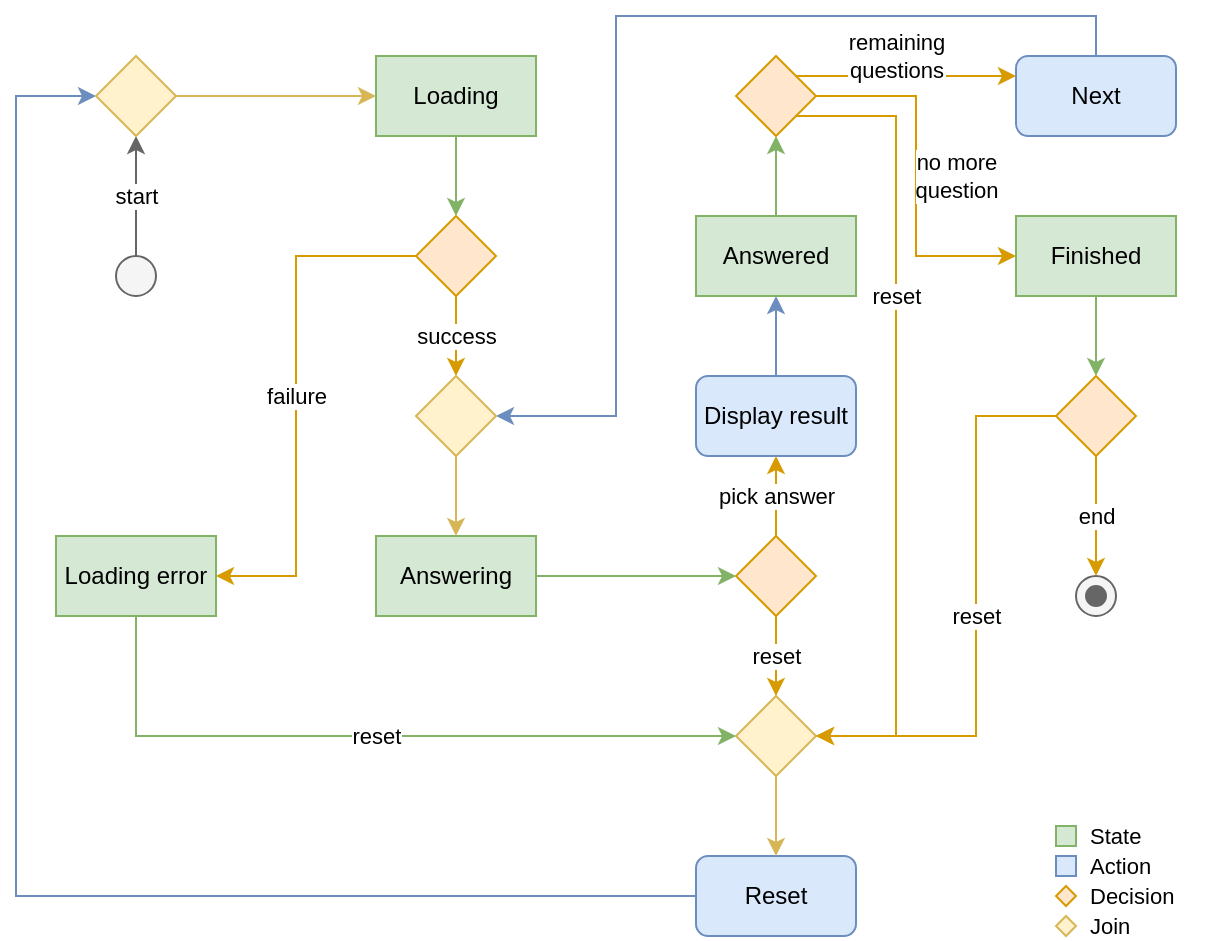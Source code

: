<mxfile version="24.7.17">
  <diagram name="Page-1" id="n4YTPFiaNwmfkghKdESe">
    <mxGraphModel dx="830" dy="451" grid="1" gridSize="10" guides="1" tooltips="1" connect="1" arrows="1" fold="1" page="1" pageScale="1" pageWidth="660" pageHeight="540" math="0" shadow="0">
      <root>
        <mxCell id="0" />
        <mxCell id="1" parent="0" />
        <mxCell id="MU9g39NuWjS2vlEsyIcT-4" value="failure" style="edgeStyle=orthogonalEdgeStyle;rounded=0;orthogonalLoop=1;jettySize=auto;html=1;exitX=0;exitY=0.5;exitDx=0;exitDy=0;entryX=1;entryY=0.5;entryDx=0;entryDy=0;fillColor=#ffe6cc;strokeColor=#d79b00;" parent="1" source="MU9g39NuWjS2vlEsyIcT-5" target="MU9g39NuWjS2vlEsyIcT-29" edge="1">
          <mxGeometry relative="1" as="geometry">
            <mxPoint x="160" y="160" as="targetPoint" />
            <Array as="points">
              <mxPoint x="180" y="160" />
              <mxPoint x="180" y="320" />
            </Array>
          </mxGeometry>
        </mxCell>
        <mxCell id="a6qZtDnJQUEK2zzC5GPS-43" value="success" style="edgeStyle=orthogonalEdgeStyle;rounded=0;orthogonalLoop=1;jettySize=auto;html=1;exitX=0.5;exitY=1;exitDx=0;exitDy=0;entryX=0.5;entryY=0;entryDx=0;entryDy=0;fillColor=#ffe6cc;strokeColor=#d79b00;" parent="1" source="MU9g39NuWjS2vlEsyIcT-5" target="a6qZtDnJQUEK2zzC5GPS-32" edge="1">
          <mxGeometry relative="1" as="geometry" />
        </mxCell>
        <mxCell id="MU9g39NuWjS2vlEsyIcT-5" value="" style="rhombus;whiteSpace=wrap;html=1;shadow=0;fontFamily=Helvetica;fontSize=12;align=center;strokeWidth=1;spacing=6;spacingTop=-4;fillColor=#ffe6cc;strokeColor=#d79b00;" parent="1" vertex="1">
          <mxGeometry x="240" y="140" width="40" height="40" as="geometry" />
        </mxCell>
        <mxCell id="a6qZtDnJQUEK2zzC5GPS-67" style="edgeStyle=orthogonalEdgeStyle;rounded=0;orthogonalLoop=1;jettySize=auto;html=1;exitX=1;exitY=0.5;exitDx=0;exitDy=0;entryX=0;entryY=0.5;entryDx=0;entryDy=0;fillColor=#d5e8d4;strokeColor=#82b366;" parent="1" source="MU9g39NuWjS2vlEsyIcT-7" target="a6qZtDnJQUEK2zzC5GPS-7" edge="1">
          <mxGeometry relative="1" as="geometry" />
        </mxCell>
        <mxCell id="MU9g39NuWjS2vlEsyIcT-7" value="Answering" style="rounded=0;whiteSpace=wrap;html=1;fillColor=#d5e8d4;strokeColor=#82b366;" parent="1" vertex="1">
          <mxGeometry x="220" y="300" width="80" height="40" as="geometry" />
        </mxCell>
        <mxCell id="a6qZtDnJQUEK2zzC5GPS-95" style="edgeStyle=orthogonalEdgeStyle;rounded=0;orthogonalLoop=1;jettySize=auto;html=1;exitX=0;exitY=0.5;exitDx=0;exitDy=0;entryX=0;entryY=0.5;entryDx=0;entryDy=0;fillColor=#dae8fc;strokeColor=#6c8ebf;" parent="1" source="MU9g39NuWjS2vlEsyIcT-12" target="a6qZtDnJQUEK2zzC5GPS-88" edge="1">
          <mxGeometry relative="1" as="geometry">
            <Array as="points">
              <mxPoint x="40" y="480" />
              <mxPoint x="40" y="80" />
            </Array>
          </mxGeometry>
        </mxCell>
        <mxCell id="MU9g39NuWjS2vlEsyIcT-12" value="Reset" style="rounded=1;whiteSpace=wrap;html=1;fontSize=12;glass=0;strokeWidth=1;shadow=0;fillColor=#dae8fc;strokeColor=#6c8ebf;" parent="1" vertex="1">
          <mxGeometry x="380" y="460" width="80" height="40" as="geometry" />
        </mxCell>
        <mxCell id="a6qZtDnJQUEK2zzC5GPS-47" style="edgeStyle=orthogonalEdgeStyle;rounded=0;orthogonalLoop=1;jettySize=auto;html=1;exitX=0.5;exitY=0;exitDx=0;exitDy=0;entryX=0.5;entryY=1;entryDx=0;entryDy=0;fillColor=#dae8fc;strokeColor=#6c8ebf;" parent="1" source="MU9g39NuWjS2vlEsyIcT-14" target="MU9g39NuWjS2vlEsyIcT-19" edge="1">
          <mxGeometry relative="1" as="geometry" />
        </mxCell>
        <mxCell id="MU9g39NuWjS2vlEsyIcT-14" value="Display result" style="rounded=1;whiteSpace=wrap;html=1;fontSize=12;glass=0;strokeWidth=1;shadow=0;fillColor=#dae8fc;strokeColor=#6c8ebf;" parent="1" vertex="1">
          <mxGeometry x="380" y="220" width="80" height="40" as="geometry" />
        </mxCell>
        <mxCell id="a6qZtDnJQUEK2zzC5GPS-48" style="edgeStyle=orthogonalEdgeStyle;rounded=0;orthogonalLoop=1;jettySize=auto;html=1;exitX=0.5;exitY=0;exitDx=0;exitDy=0;entryX=0.5;entryY=1;entryDx=0;entryDy=0;fillColor=#d5e8d4;strokeColor=#82b366;" parent="1" source="MU9g39NuWjS2vlEsyIcT-19" target="a6qZtDnJQUEK2zzC5GPS-22" edge="1">
          <mxGeometry relative="1" as="geometry" />
        </mxCell>
        <mxCell id="MU9g39NuWjS2vlEsyIcT-19" value="Answered" style="rounded=0;whiteSpace=wrap;html=1;fillColor=#d5e8d4;strokeColor=#82b366;" parent="1" vertex="1">
          <mxGeometry x="380" y="140" width="80" height="40" as="geometry" />
        </mxCell>
        <mxCell id="MU9g39NuWjS2vlEsyIcT-27" style="edgeStyle=orthogonalEdgeStyle;rounded=0;orthogonalLoop=1;jettySize=auto;html=1;exitX=0.5;exitY=1;exitDx=0;exitDy=0;entryX=0.5;entryY=0;entryDx=0;entryDy=0;fillColor=#fff2cc;strokeColor=#d6b656;" parent="1" source="MU9g39NuWjS2vlEsyIcT-28" target="MU9g39NuWjS2vlEsyIcT-12" edge="1">
          <mxGeometry relative="1" as="geometry" />
        </mxCell>
        <mxCell id="MU9g39NuWjS2vlEsyIcT-28" value="" style="rhombus;whiteSpace=wrap;html=1;shadow=0;fontFamily=Helvetica;fontSize=12;align=center;strokeWidth=1;spacing=6;spacingTop=-4;fillColor=#fff2cc;strokeColor=#d6b656;" parent="1" vertex="1">
          <mxGeometry x="400" y="380" width="40" height="40" as="geometry" />
        </mxCell>
        <mxCell id="a6qZtDnJQUEK2zzC5GPS-79" value="reset" style="edgeStyle=orthogonalEdgeStyle;rounded=0;orthogonalLoop=1;jettySize=auto;html=1;exitX=0.5;exitY=1;exitDx=0;exitDy=0;entryX=0;entryY=0.5;entryDx=0;entryDy=0;fillColor=#d5e8d4;strokeColor=#82b366;" parent="1" source="MU9g39NuWjS2vlEsyIcT-29" target="MU9g39NuWjS2vlEsyIcT-28" edge="1">
          <mxGeometry relative="1" as="geometry" />
        </mxCell>
        <mxCell id="MU9g39NuWjS2vlEsyIcT-29" value="Loading error" style="rounded=0;whiteSpace=wrap;html=1;fillColor=#d5e8d4;strokeColor=#82b366;" parent="1" vertex="1">
          <mxGeometry x="60" y="300" width="80" height="40" as="geometry" />
        </mxCell>
        <mxCell id="a6qZtDnJQUEK2zzC5GPS-94" value="start" style="edgeStyle=orthogonalEdgeStyle;rounded=0;orthogonalLoop=1;jettySize=auto;html=1;exitX=0.5;exitY=0;exitDx=0;exitDy=0;entryX=0.5;entryY=1;entryDx=0;entryDy=0;fillColor=#f5f5f5;strokeColor=#666666;" parent="1" source="MU9g39NuWjS2vlEsyIcT-31" target="a6qZtDnJQUEK2zzC5GPS-88" edge="1">
          <mxGeometry relative="1" as="geometry" />
        </mxCell>
        <mxCell id="MU9g39NuWjS2vlEsyIcT-31" value="" style="ellipse;fillColor=#f5f5f5;html=1;fontColor=#333333;strokeColor=#666666;" parent="1" vertex="1">
          <mxGeometry x="90" y="160" width="20" height="20" as="geometry" />
        </mxCell>
        <mxCell id="MU9g39NuWjS2vlEsyIcT-34" value="" style="shape=mxgraph.sysml.actFinal;html=1;verticalLabelPosition=bottom;labelBackgroundColor=#ffffff;verticalAlign=top;fillColor=#f5f5f5;fontColor=#333333;strokeColor=#666666;" parent="1" vertex="1">
          <mxGeometry x="570" y="320" width="20" height="20" as="geometry" />
        </mxCell>
        <mxCell id="a6qZtDnJQUEK2zzC5GPS-76" style="edgeStyle=orthogonalEdgeStyle;rounded=0;orthogonalLoop=1;jettySize=auto;html=1;exitX=0.5;exitY=0;exitDx=0;exitDy=0;entryX=1;entryY=0.5;entryDx=0;entryDy=0;fillColor=#dae8fc;strokeColor=#6c8ebf;" parent="1" source="a6qZtDnJQUEK2zzC5GPS-1" target="a6qZtDnJQUEK2zzC5GPS-32" edge="1">
          <mxGeometry relative="1" as="geometry">
            <Array as="points">
              <mxPoint x="580" y="40" />
              <mxPoint x="340" y="40" />
              <mxPoint x="340" y="240" />
            </Array>
          </mxGeometry>
        </mxCell>
        <mxCell id="a6qZtDnJQUEK2zzC5GPS-1" value="Next" style="rounded=1;whiteSpace=wrap;html=1;fontSize=12;glass=0;strokeWidth=1;shadow=0;fillColor=#dae8fc;strokeColor=#6c8ebf;" parent="1" vertex="1">
          <mxGeometry x="540" y="60" width="80" height="40" as="geometry" />
        </mxCell>
        <mxCell id="a6qZtDnJQUEK2zzC5GPS-68" value="pick answer" style="edgeStyle=orthogonalEdgeStyle;rounded=0;orthogonalLoop=1;jettySize=auto;html=1;exitX=0.5;exitY=0;exitDx=0;exitDy=0;entryX=0.5;entryY=1;entryDx=0;entryDy=0;fillColor=#ffe6cc;strokeColor=#d79b00;" parent="1" source="a6qZtDnJQUEK2zzC5GPS-7" target="MU9g39NuWjS2vlEsyIcT-14" edge="1">
          <mxGeometry relative="1" as="geometry" />
        </mxCell>
        <mxCell id="a6qZtDnJQUEK2zzC5GPS-81" value="reset" style="edgeStyle=orthogonalEdgeStyle;rounded=0;orthogonalLoop=1;jettySize=auto;html=1;exitX=0.5;exitY=1;exitDx=0;exitDy=0;entryX=0.5;entryY=0;entryDx=0;entryDy=0;fillColor=#ffe6cc;strokeColor=#d79b00;" parent="1" source="a6qZtDnJQUEK2zzC5GPS-7" target="MU9g39NuWjS2vlEsyIcT-28" edge="1">
          <mxGeometry relative="1" as="geometry" />
        </mxCell>
        <mxCell id="a6qZtDnJQUEK2zzC5GPS-7" value="" style="rhombus;whiteSpace=wrap;html=1;shadow=0;fontFamily=Helvetica;fontSize=12;align=center;strokeWidth=1;spacing=6;spacingTop=-4;fillColor=#ffe6cc;strokeColor=#d79b00;" parent="1" vertex="1">
          <mxGeometry x="400" y="300" width="40" height="40" as="geometry" />
        </mxCell>
        <mxCell id="a6qZtDnJQUEK2zzC5GPS-41" style="edgeStyle=orthogonalEdgeStyle;rounded=0;orthogonalLoop=1;jettySize=auto;html=1;exitX=0.5;exitY=1;exitDx=0;exitDy=0;entryX=0.5;entryY=0;entryDx=0;entryDy=0;fillColor=#d5e8d4;strokeColor=#82b366;" parent="1" source="a6qZtDnJQUEK2zzC5GPS-14" target="MU9g39NuWjS2vlEsyIcT-5" edge="1">
          <mxGeometry relative="1" as="geometry" />
        </mxCell>
        <mxCell id="a6qZtDnJQUEK2zzC5GPS-14" value="Loading" style="rounded=0;whiteSpace=wrap;html=1;fillColor=#d5e8d4;strokeColor=#82b366;" parent="1" vertex="1">
          <mxGeometry x="220" y="60" width="80" height="40" as="geometry" />
        </mxCell>
        <mxCell id="a6qZtDnJQUEK2zzC5GPS-75" value="remaining&lt;div&gt;questions&lt;/div&gt;" style="edgeStyle=orthogonalEdgeStyle;rounded=0;orthogonalLoop=1;jettySize=auto;html=1;exitX=1;exitY=0;exitDx=0;exitDy=0;entryX=0;entryY=0.25;entryDx=0;entryDy=0;fillColor=#ffe6cc;strokeColor=#d79b00;" parent="1" source="a6qZtDnJQUEK2zzC5GPS-22" target="a6qZtDnJQUEK2zzC5GPS-1" edge="1">
          <mxGeometry x="-0.091" y="10" relative="1" as="geometry">
            <mxPoint as="offset" />
          </mxGeometry>
        </mxCell>
        <mxCell id="a6qZtDnJQUEK2zzC5GPS-86" value="no more&lt;div&gt;question&lt;/div&gt;" style="edgeStyle=orthogonalEdgeStyle;rounded=0;orthogonalLoop=1;jettySize=auto;html=1;exitX=1;exitY=0.5;exitDx=0;exitDy=0;entryX=0;entryY=0.5;entryDx=0;entryDy=0;fillColor=#ffe6cc;strokeColor=#d79b00;" parent="1" source="a6qZtDnJQUEK2zzC5GPS-22" target="a6qZtDnJQUEK2zzC5GPS-60" edge="1">
          <mxGeometry y="20" relative="1" as="geometry">
            <mxPoint as="offset" />
          </mxGeometry>
        </mxCell>
        <mxCell id="a6qZtDnJQUEK2zzC5GPS-87" value="reset" style="edgeStyle=orthogonalEdgeStyle;rounded=0;orthogonalLoop=1;jettySize=auto;html=1;exitX=1;exitY=1;exitDx=0;exitDy=0;entryX=1;entryY=0.5;entryDx=0;entryDy=0;fillColor=#ffe6cc;strokeColor=#d79b00;" parent="1" source="a6qZtDnJQUEK2zzC5GPS-22" target="MU9g39NuWjS2vlEsyIcT-28" edge="1">
          <mxGeometry x="-0.3" relative="1" as="geometry">
            <Array as="points">
              <mxPoint x="480" y="90" />
              <mxPoint x="480" y="400" />
            </Array>
            <mxPoint as="offset" />
          </mxGeometry>
        </mxCell>
        <mxCell id="a6qZtDnJQUEK2zzC5GPS-22" value="" style="rhombus;whiteSpace=wrap;html=1;shadow=0;fontFamily=Helvetica;fontSize=12;align=center;strokeWidth=1;spacing=6;spacingTop=-4;fillColor=#ffe6cc;strokeColor=#d79b00;" parent="1" vertex="1">
          <mxGeometry x="400" y="60" width="40" height="40" as="geometry" />
        </mxCell>
        <mxCell id="a6qZtDnJQUEK2zzC5GPS-44" value="" style="edgeStyle=orthogonalEdgeStyle;rounded=0;orthogonalLoop=1;jettySize=auto;html=1;fillColor=#fff2cc;strokeColor=#d6b656;" parent="1" source="a6qZtDnJQUEK2zzC5GPS-32" target="MU9g39NuWjS2vlEsyIcT-7" edge="1">
          <mxGeometry relative="1" as="geometry" />
        </mxCell>
        <mxCell id="a6qZtDnJQUEK2zzC5GPS-32" value="" style="rhombus;whiteSpace=wrap;html=1;shadow=0;fontFamily=Helvetica;fontSize=12;align=center;strokeWidth=1;spacing=6;spacingTop=-4;fillColor=#fff2cc;strokeColor=#d6b656;" parent="1" vertex="1">
          <mxGeometry x="240" y="220" width="40" height="40" as="geometry" />
        </mxCell>
        <mxCell id="a6qZtDnJQUEK2zzC5GPS-78" style="edgeStyle=orthogonalEdgeStyle;rounded=0;orthogonalLoop=1;jettySize=auto;html=1;exitX=0.5;exitY=1;exitDx=0;exitDy=0;entryX=0.5;entryY=0;entryDx=0;entryDy=0;fillColor=#d5e8d4;strokeColor=#82b366;" parent="1" source="a6qZtDnJQUEK2zzC5GPS-60" target="a6qZtDnJQUEK2zzC5GPS-77" edge="1">
          <mxGeometry relative="1" as="geometry" />
        </mxCell>
        <mxCell id="a6qZtDnJQUEK2zzC5GPS-60" value="Finished" style="rounded=0;whiteSpace=wrap;html=1;fillColor=#d5e8d4;strokeColor=#82b366;" parent="1" vertex="1">
          <mxGeometry x="540" y="140" width="80" height="40" as="geometry" />
        </mxCell>
        <mxCell id="a6qZtDnJQUEK2zzC5GPS-98" value="reset" style="edgeStyle=orthogonalEdgeStyle;rounded=0;orthogonalLoop=1;jettySize=auto;html=1;exitX=0;exitY=0.5;exitDx=0;exitDy=0;entryX=1;entryY=0.5;entryDx=0;entryDy=0;fillColor=#ffe6cc;strokeColor=#d79b00;" parent="1" source="a6qZtDnJQUEK2zzC5GPS-77" target="MU9g39NuWjS2vlEsyIcT-28" edge="1">
          <mxGeometry relative="1" as="geometry">
            <Array as="points">
              <mxPoint x="520" y="240" />
              <mxPoint x="520" y="400" />
            </Array>
          </mxGeometry>
        </mxCell>
        <mxCell id="a6qZtDnJQUEK2zzC5GPS-77" value="" style="rhombus;whiteSpace=wrap;html=1;shadow=0;fontFamily=Helvetica;fontSize=12;align=center;strokeWidth=1;spacing=6;spacingTop=-4;fillColor=#ffe6cc;strokeColor=#d79b00;" parent="1" vertex="1">
          <mxGeometry x="560" y="220" width="40" height="40" as="geometry" />
        </mxCell>
        <mxCell id="a6qZtDnJQUEK2zzC5GPS-96" style="edgeStyle=orthogonalEdgeStyle;rounded=0;orthogonalLoop=1;jettySize=auto;html=1;exitX=1;exitY=0.5;exitDx=0;exitDy=0;entryX=0;entryY=0.5;entryDx=0;entryDy=0;fillColor=#fff2cc;strokeColor=#d6b656;" parent="1" source="a6qZtDnJQUEK2zzC5GPS-88" target="a6qZtDnJQUEK2zzC5GPS-14" edge="1">
          <mxGeometry relative="1" as="geometry" />
        </mxCell>
        <mxCell id="a6qZtDnJQUEK2zzC5GPS-88" value="" style="rhombus;whiteSpace=wrap;html=1;shadow=0;fontFamily=Helvetica;fontSize=12;align=center;strokeWidth=1;spacing=6;spacingTop=-4;fillColor=#fff2cc;strokeColor=#d6b656;" parent="1" vertex="1">
          <mxGeometry x="80" y="60" width="40" height="40" as="geometry" />
        </mxCell>
        <mxCell id="a6qZtDnJQUEK2zzC5GPS-97" value="end" style="edgeStyle=orthogonalEdgeStyle;rounded=0;orthogonalLoop=1;jettySize=auto;html=1;exitX=0.5;exitY=1;exitDx=0;exitDy=0;entryX=0.5;entryY=0;entryDx=0;entryDy=0;entryPerimeter=0;fillColor=#ffe6cc;strokeColor=#d79b00;" parent="1" source="a6qZtDnJQUEK2zzC5GPS-77" target="MU9g39NuWjS2vlEsyIcT-34" edge="1">
          <mxGeometry relative="1" as="geometry" />
        </mxCell>
        <mxCell id="p56Gm6lx9RT569y-tcQL-1" value="" style="rhombus;whiteSpace=wrap;html=1;fillColor=#ffe6cc;strokeColor=#d79b00;align=left;spacingLeft=0;" vertex="1" parent="1">
          <mxGeometry x="560" y="475" width="10" height="10" as="geometry" />
        </mxCell>
        <mxCell id="p56Gm6lx9RT569y-tcQL-2" value="" style="rhombus;whiteSpace=wrap;html=1;fillColor=#fff2cc;strokeColor=#d6b656;align=left;spacingLeft=0;" vertex="1" parent="1">
          <mxGeometry x="560" y="490" width="10" height="10" as="geometry" />
        </mxCell>
        <mxCell id="p56Gm6lx9RT569y-tcQL-3" value="" style="rounded=0;whiteSpace=wrap;html=1;fillColor=#dae8fc;strokeColor=#6c8ebf;align=left;spacingLeft=0;" vertex="1" parent="1">
          <mxGeometry x="560" y="460" width="10" height="10" as="geometry" />
        </mxCell>
        <mxCell id="p56Gm6lx9RT569y-tcQL-4" value="" style="rounded=0;whiteSpace=wrap;html=1;fillColor=#d5e8d4;strokeColor=#82b366;align=left;spacingLeft=0;" vertex="1" parent="1">
          <mxGeometry x="560" y="445" width="10" height="10" as="geometry" />
        </mxCell>
        <mxCell id="p56Gm6lx9RT569y-tcQL-5" value="State" style="text;html=1;align=left;verticalAlign=middle;whiteSpace=wrap;rounded=0;fontSize=11;" vertex="1" parent="1">
          <mxGeometry x="575" y="445" width="65" height="10" as="geometry" />
        </mxCell>
        <mxCell id="p56Gm6lx9RT569y-tcQL-6" value="Action" style="text;html=1;align=left;verticalAlign=middle;whiteSpace=wrap;rounded=0;fontSize=11;" vertex="1" parent="1">
          <mxGeometry x="575" y="460" width="65" height="10" as="geometry" />
        </mxCell>
        <mxCell id="p56Gm6lx9RT569y-tcQL-7" value="Decision" style="text;html=1;align=left;verticalAlign=middle;whiteSpace=wrap;rounded=0;fontSize=11;" vertex="1" parent="1">
          <mxGeometry x="575" y="475" width="65" height="10" as="geometry" />
        </mxCell>
        <mxCell id="p56Gm6lx9RT569y-tcQL-8" value="Join" style="text;html=1;align=left;verticalAlign=middle;whiteSpace=wrap;rounded=0;fontSize=11;" vertex="1" parent="1">
          <mxGeometry x="575" y="490" width="65" height="10" as="geometry" />
        </mxCell>
      </root>
    </mxGraphModel>
  </diagram>
</mxfile>
